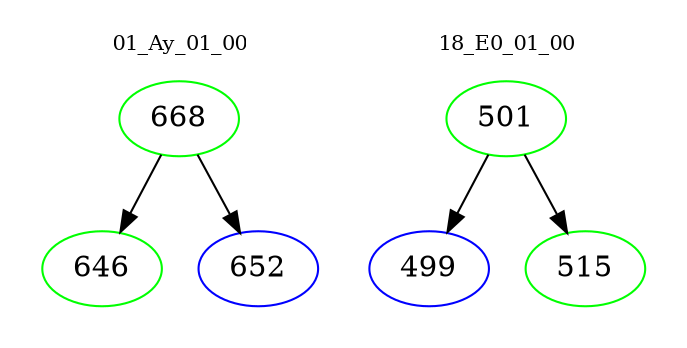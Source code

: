 digraph{
subgraph cluster_0 {
color = white
label = "01_Ay_01_00";
fontsize=10;
T0_668 [label="668", color="green"]
T0_668 -> T0_646 [color="black"]
T0_646 [label="646", color="green"]
T0_668 -> T0_652 [color="black"]
T0_652 [label="652", color="blue"]
}
subgraph cluster_1 {
color = white
label = "18_E0_01_00";
fontsize=10;
T1_501 [label="501", color="green"]
T1_501 -> T1_499 [color="black"]
T1_499 [label="499", color="blue"]
T1_501 -> T1_515 [color="black"]
T1_515 [label="515", color="green"]
}
}
